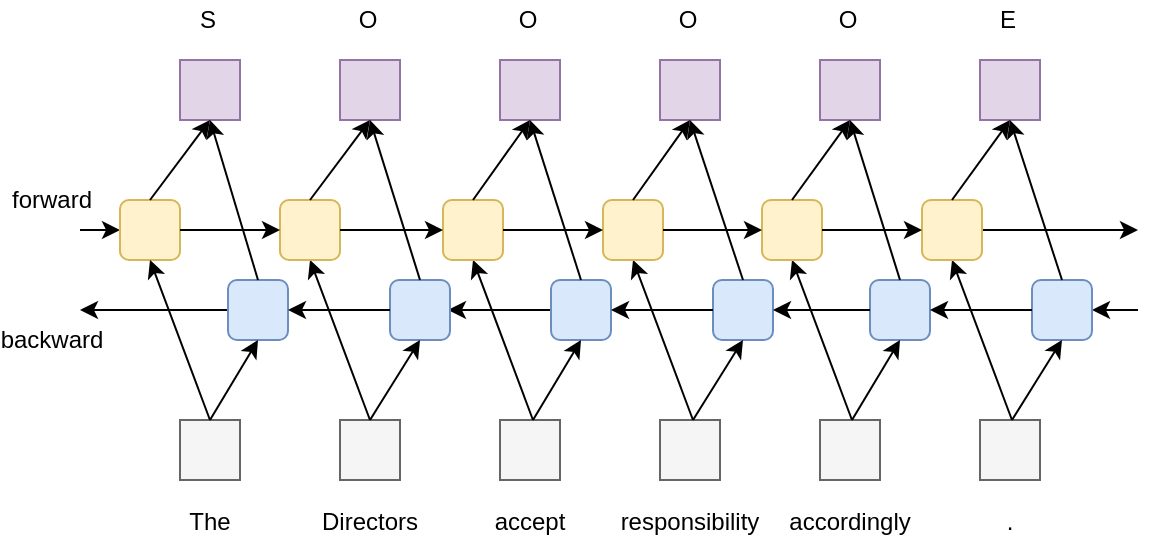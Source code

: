 <mxfile version="12.5.8" type="github">
  <diagram id="ZgA_se8g6kqFkw-I2ETg" name="Page-1">
    <mxGraphModel dx="1142" dy="617" grid="1" gridSize="10" guides="1" tooltips="1" connect="1" arrows="1" fold="1" page="1" pageScale="1" pageWidth="827" pageHeight="1169" math="0" shadow="0">
      <root>
        <mxCell id="0"/>
        <mxCell id="1" parent="0"/>
        <mxCell id="xjDYs35orbcpSof1dm27-84" value="" style="group" parent="1" vertex="1" connectable="0">
          <mxGeometry x="36" y="70" width="563" height="271" as="geometry"/>
        </mxCell>
        <mxCell id="ys9xgW5buFZI1dKk__pX-2" value="" style="whiteSpace=wrap;html=1;aspect=fixed;fillColor=#f5f5f5;strokeColor=#666666;fontColor=#333333;" parent="xjDYs35orbcpSof1dm27-84" vertex="1">
          <mxGeometry x="84" y="210" width="30" height="30" as="geometry"/>
        </mxCell>
        <mxCell id="ys9xgW5buFZI1dKk__pX-3" value="" style="whiteSpace=wrap;html=1;aspect=fixed;fillColor=#f5f5f5;strokeColor=#666666;fontColor=#333333;" parent="xjDYs35orbcpSof1dm27-84" vertex="1">
          <mxGeometry x="164" y="210" width="30" height="30" as="geometry"/>
        </mxCell>
        <mxCell id="ys9xgW5buFZI1dKk__pX-4" value="" style="whiteSpace=wrap;html=1;aspect=fixed;fillColor=#f5f5f5;strokeColor=#666666;fontColor=#333333;" parent="xjDYs35orbcpSof1dm27-84" vertex="1">
          <mxGeometry x="244" y="210" width="30" height="30" as="geometry"/>
        </mxCell>
        <mxCell id="ys9xgW5buFZI1dKk__pX-5" value="" style="whiteSpace=wrap;html=1;aspect=fixed;fillColor=#f5f5f5;strokeColor=#666666;fontColor=#333333;" parent="xjDYs35orbcpSof1dm27-84" vertex="1">
          <mxGeometry x="324" y="210" width="30" height="30" as="geometry"/>
        </mxCell>
        <mxCell id="ys9xgW5buFZI1dKk__pX-6" value="" style="whiteSpace=wrap;html=1;aspect=fixed;fillColor=#f5f5f5;strokeColor=#666666;fontColor=#333333;" parent="xjDYs35orbcpSof1dm27-84" vertex="1">
          <mxGeometry x="404" y="210" width="30" height="30" as="geometry"/>
        </mxCell>
        <mxCell id="ys9xgW5buFZI1dKk__pX-7" value="" style="whiteSpace=wrap;html=1;aspect=fixed;fillColor=#f5f5f5;strokeColor=#666666;fontColor=#333333;" parent="xjDYs35orbcpSof1dm27-84" vertex="1">
          <mxGeometry x="484" y="210" width="30" height="30" as="geometry"/>
        </mxCell>
        <mxCell id="xjDYs35orbcpSof1dm27-42" style="edgeStyle=none;rounded=0;orthogonalLoop=1;jettySize=auto;html=1;exitX=0;exitY=0.5;exitDx=0;exitDy=0;startArrow=none;startFill=0;endArrow=classic;endFill=1;" parent="xjDYs35orbcpSof1dm27-84" source="xjDYs35orbcpSof1dm27-1" edge="1">
          <mxGeometry relative="1" as="geometry">
            <mxPoint x="34" y="155" as="targetPoint"/>
          </mxGeometry>
        </mxCell>
        <mxCell id="xjDYs35orbcpSof1dm27-1" value="" style="rounded=1;whiteSpace=wrap;html=1;fillColor=#dae8fc;strokeColor=#6c8ebf;" parent="xjDYs35orbcpSof1dm27-84" vertex="1">
          <mxGeometry x="108" y="140" width="30" height="30" as="geometry"/>
        </mxCell>
        <mxCell id="xjDYs35orbcpSof1dm27-43" style="edgeStyle=none;rounded=0;orthogonalLoop=1;jettySize=auto;html=1;exitX=0;exitY=0.5;exitDx=0;exitDy=0;startArrow=classic;startFill=1;endArrow=none;endFill=0;" parent="xjDYs35orbcpSof1dm27-84" source="xjDYs35orbcpSof1dm27-2" edge="1">
          <mxGeometry relative="1" as="geometry">
            <mxPoint x="34" y="115" as="targetPoint"/>
          </mxGeometry>
        </mxCell>
        <mxCell id="xjDYs35orbcpSof1dm27-2" value="" style="rounded=1;whiteSpace=wrap;html=1;fillColor=#fff2cc;strokeColor=#d6b656;" parent="xjDYs35orbcpSof1dm27-84" vertex="1">
          <mxGeometry x="54" y="100" width="30" height="30" as="geometry"/>
        </mxCell>
        <mxCell id="xjDYs35orbcpSof1dm27-7" style="rounded=0;orthogonalLoop=1;jettySize=auto;html=1;exitX=0.5;exitY=0;exitDx=0;exitDy=0;entryX=0.5;entryY=1;entryDx=0;entryDy=0;" parent="xjDYs35orbcpSof1dm27-84" source="ys9xgW5buFZI1dKk__pX-2" target="xjDYs35orbcpSof1dm27-2" edge="1">
          <mxGeometry relative="1" as="geometry"/>
        </mxCell>
        <mxCell id="xjDYs35orbcpSof1dm27-4" value="" style="endArrow=classic;html=1;exitX=0.5;exitY=0;exitDx=0;exitDy=0;entryX=0.5;entryY=1;entryDx=0;entryDy=0;" parent="xjDYs35orbcpSof1dm27-84" source="ys9xgW5buFZI1dKk__pX-2" target="xjDYs35orbcpSof1dm27-1" edge="1">
          <mxGeometry width="50" height="50" relative="1" as="geometry">
            <mxPoint x="54" y="310" as="sourcePoint"/>
            <mxPoint x="104" y="260" as="targetPoint"/>
          </mxGeometry>
        </mxCell>
        <mxCell id="xjDYs35orbcpSof1dm27-8" style="rounded=0;orthogonalLoop=1;jettySize=auto;html=1;exitX=0.5;exitY=0;exitDx=0;exitDy=0;entryX=0.5;entryY=1;entryDx=0;entryDy=0;" parent="xjDYs35orbcpSof1dm27-84" target="xjDYs35orbcpSof1dm27-10" edge="1">
          <mxGeometry relative="1" as="geometry">
            <mxPoint x="179" y="210" as="sourcePoint"/>
          </mxGeometry>
        </mxCell>
        <mxCell id="xjDYs35orbcpSof1dm27-40" style="edgeStyle=none;rounded=0;orthogonalLoop=1;jettySize=auto;html=1;exitX=1;exitY=0.5;exitDx=0;exitDy=0;entryX=0;entryY=0.5;entryDx=0;entryDy=0;startArrow=classic;startFill=1;endArrow=none;endFill=0;" parent="xjDYs35orbcpSof1dm27-84" target="xjDYs35orbcpSof1dm27-13" edge="1">
          <mxGeometry relative="1" as="geometry">
            <mxPoint x="218" y="155" as="sourcePoint"/>
          </mxGeometry>
        </mxCell>
        <mxCell id="xjDYs35orbcpSof1dm27-9" value="" style="rounded=1;whiteSpace=wrap;html=1;fillColor=#dae8fc;strokeColor=#6c8ebf;" parent="xjDYs35orbcpSof1dm27-84" vertex="1">
          <mxGeometry x="189" y="140" width="30" height="30" as="geometry"/>
        </mxCell>
        <mxCell id="xjDYs35orbcpSof1dm27-41" style="edgeStyle=none;rounded=0;orthogonalLoop=1;jettySize=auto;html=1;exitX=1;exitY=0.5;exitDx=0;exitDy=0;entryX=0;entryY=0.5;entryDx=0;entryDy=0;startArrow=classic;startFill=1;endArrow=none;endFill=0;" parent="xjDYs35orbcpSof1dm27-84" source="xjDYs35orbcpSof1dm27-1" target="xjDYs35orbcpSof1dm27-9" edge="1">
          <mxGeometry relative="1" as="geometry"/>
        </mxCell>
        <mxCell id="xjDYs35orbcpSof1dm27-10" value="" style="rounded=1;whiteSpace=wrap;html=1;fillColor=#fff2cc;strokeColor=#d6b656;" parent="xjDYs35orbcpSof1dm27-84" vertex="1">
          <mxGeometry x="134" y="100" width="30" height="30" as="geometry"/>
        </mxCell>
        <mxCell id="xjDYs35orbcpSof1dm27-44" style="edgeStyle=none;rounded=0;orthogonalLoop=1;jettySize=auto;html=1;exitX=1;exitY=0.5;exitDx=0;exitDy=0;entryX=0;entryY=0.5;entryDx=0;entryDy=0;startArrow=none;startFill=0;endArrow=classic;endFill=1;" parent="xjDYs35orbcpSof1dm27-84" source="xjDYs35orbcpSof1dm27-2" target="xjDYs35orbcpSof1dm27-10" edge="1">
          <mxGeometry relative="1" as="geometry"/>
        </mxCell>
        <mxCell id="xjDYs35orbcpSof1dm27-11" value="" style="endArrow=classic;html=1;exitX=0.5;exitY=0;exitDx=0;exitDy=0;entryX=0.5;entryY=1;entryDx=0;entryDy=0;" parent="xjDYs35orbcpSof1dm27-84" target="xjDYs35orbcpSof1dm27-9" edge="1">
          <mxGeometry width="50" height="50" relative="1" as="geometry">
            <mxPoint x="179" y="210" as="sourcePoint"/>
            <mxPoint x="184" y="260" as="targetPoint"/>
          </mxGeometry>
        </mxCell>
        <mxCell id="xjDYs35orbcpSof1dm27-12" style="rounded=0;orthogonalLoop=1;jettySize=auto;html=1;exitX=0.5;exitY=0;exitDx=0;exitDy=0;entryX=0.5;entryY=1;entryDx=0;entryDy=0;" parent="xjDYs35orbcpSof1dm27-84" target="xjDYs35orbcpSof1dm27-14" edge="1">
          <mxGeometry relative="1" as="geometry">
            <mxPoint x="260.5" y="210" as="sourcePoint"/>
          </mxGeometry>
        </mxCell>
        <mxCell id="xjDYs35orbcpSof1dm27-13" value="" style="rounded=1;whiteSpace=wrap;html=1;fillColor=#dae8fc;strokeColor=#6c8ebf;" parent="xjDYs35orbcpSof1dm27-84" vertex="1">
          <mxGeometry x="269.5" y="140" width="30" height="30" as="geometry"/>
        </mxCell>
        <mxCell id="xjDYs35orbcpSof1dm27-14" value="" style="rounded=1;whiteSpace=wrap;html=1;fillColor=#fff2cc;strokeColor=#d6b656;" parent="xjDYs35orbcpSof1dm27-84" vertex="1">
          <mxGeometry x="215.5" y="100" width="30" height="30" as="geometry"/>
        </mxCell>
        <mxCell id="xjDYs35orbcpSof1dm27-45" style="edgeStyle=none;rounded=0;orthogonalLoop=1;jettySize=auto;html=1;exitX=1;exitY=0.5;exitDx=0;exitDy=0;entryX=0;entryY=0.5;entryDx=0;entryDy=0;startArrow=none;startFill=0;endArrow=classic;endFill=1;" parent="xjDYs35orbcpSof1dm27-84" source="xjDYs35orbcpSof1dm27-10" target="xjDYs35orbcpSof1dm27-14" edge="1">
          <mxGeometry relative="1" as="geometry"/>
        </mxCell>
        <mxCell id="xjDYs35orbcpSof1dm27-15" value="" style="endArrow=classic;html=1;exitX=0.5;exitY=0;exitDx=0;exitDy=0;entryX=0.5;entryY=1;entryDx=0;entryDy=0;" parent="xjDYs35orbcpSof1dm27-84" target="xjDYs35orbcpSof1dm27-13" edge="1">
          <mxGeometry width="50" height="50" relative="1" as="geometry">
            <mxPoint x="260.5" y="210" as="sourcePoint"/>
            <mxPoint x="265.5" y="260" as="targetPoint"/>
          </mxGeometry>
        </mxCell>
        <mxCell id="xjDYs35orbcpSof1dm27-16" style="rounded=0;orthogonalLoop=1;jettySize=auto;html=1;exitX=0.5;exitY=0;exitDx=0;exitDy=0;entryX=0.5;entryY=1;entryDx=0;entryDy=0;" parent="xjDYs35orbcpSof1dm27-84" target="xjDYs35orbcpSof1dm27-18" edge="1">
          <mxGeometry relative="1" as="geometry">
            <mxPoint x="340.5" y="210" as="sourcePoint"/>
          </mxGeometry>
        </mxCell>
        <mxCell id="xjDYs35orbcpSof1dm27-17" value="" style="rounded=1;whiteSpace=wrap;html=1;fillColor=#dae8fc;strokeColor=#6c8ebf;" parent="xjDYs35orbcpSof1dm27-84" vertex="1">
          <mxGeometry x="350.5" y="140" width="30" height="30" as="geometry"/>
        </mxCell>
        <mxCell id="xjDYs35orbcpSof1dm27-39" style="edgeStyle=none;rounded=0;orthogonalLoop=1;jettySize=auto;html=1;exitX=1;exitY=0.5;exitDx=0;exitDy=0;entryX=0;entryY=0.5;entryDx=0;entryDy=0;startArrow=classic;startFill=1;endArrow=none;endFill=0;" parent="xjDYs35orbcpSof1dm27-84" source="xjDYs35orbcpSof1dm27-13" target="xjDYs35orbcpSof1dm27-17" edge="1">
          <mxGeometry relative="1" as="geometry"/>
        </mxCell>
        <mxCell id="xjDYs35orbcpSof1dm27-18" value="" style="rounded=1;whiteSpace=wrap;html=1;fillColor=#fff2cc;strokeColor=#d6b656;" parent="xjDYs35orbcpSof1dm27-84" vertex="1">
          <mxGeometry x="295.5" y="100" width="30" height="30" as="geometry"/>
        </mxCell>
        <mxCell id="xjDYs35orbcpSof1dm27-46" style="edgeStyle=none;rounded=0;orthogonalLoop=1;jettySize=auto;html=1;exitX=1;exitY=0.5;exitDx=0;exitDy=0;entryX=0;entryY=0.5;entryDx=0;entryDy=0;startArrow=none;startFill=0;endArrow=classic;endFill=1;" parent="xjDYs35orbcpSof1dm27-84" source="xjDYs35orbcpSof1dm27-14" target="xjDYs35orbcpSof1dm27-18" edge="1">
          <mxGeometry relative="1" as="geometry"/>
        </mxCell>
        <mxCell id="xjDYs35orbcpSof1dm27-19" value="" style="endArrow=classic;html=1;exitX=0.5;exitY=0;exitDx=0;exitDy=0;entryX=0.5;entryY=1;entryDx=0;entryDy=0;" parent="xjDYs35orbcpSof1dm27-84" target="xjDYs35orbcpSof1dm27-17" edge="1">
          <mxGeometry width="50" height="50" relative="1" as="geometry">
            <mxPoint x="340.5" y="210" as="sourcePoint"/>
            <mxPoint x="345.5" y="260" as="targetPoint"/>
          </mxGeometry>
        </mxCell>
        <mxCell id="xjDYs35orbcpSof1dm27-20" style="rounded=0;orthogonalLoop=1;jettySize=auto;html=1;exitX=0.5;exitY=0;exitDx=0;exitDy=0;entryX=0.5;entryY=1;entryDx=0;entryDy=0;" parent="xjDYs35orbcpSof1dm27-84" target="xjDYs35orbcpSof1dm27-22" edge="1">
          <mxGeometry relative="1" as="geometry">
            <mxPoint x="420" y="210" as="sourcePoint"/>
          </mxGeometry>
        </mxCell>
        <mxCell id="xjDYs35orbcpSof1dm27-21" value="" style="rounded=1;whiteSpace=wrap;html=1;fillColor=#dae8fc;strokeColor=#6c8ebf;" parent="xjDYs35orbcpSof1dm27-84" vertex="1">
          <mxGeometry x="429" y="140" width="30" height="30" as="geometry"/>
        </mxCell>
        <mxCell id="xjDYs35orbcpSof1dm27-38" style="edgeStyle=none;rounded=0;orthogonalLoop=1;jettySize=auto;html=1;exitX=1;exitY=0.5;exitDx=0;exitDy=0;entryX=0;entryY=0.5;entryDx=0;entryDy=0;startArrow=classic;startFill=1;endArrow=none;endFill=0;" parent="xjDYs35orbcpSof1dm27-84" source="xjDYs35orbcpSof1dm27-17" target="xjDYs35orbcpSof1dm27-21" edge="1">
          <mxGeometry relative="1" as="geometry"/>
        </mxCell>
        <mxCell id="xjDYs35orbcpSof1dm27-22" value="" style="rounded=1;whiteSpace=wrap;html=1;fillColor=#fff2cc;strokeColor=#d6b656;" parent="xjDYs35orbcpSof1dm27-84" vertex="1">
          <mxGeometry x="375" y="100" width="30" height="30" as="geometry"/>
        </mxCell>
        <mxCell id="xjDYs35orbcpSof1dm27-47" style="edgeStyle=none;rounded=0;orthogonalLoop=1;jettySize=auto;html=1;exitX=1;exitY=0.5;exitDx=0;exitDy=0;entryX=0;entryY=0.5;entryDx=0;entryDy=0;startArrow=none;startFill=0;endArrow=classic;endFill=1;" parent="xjDYs35orbcpSof1dm27-84" source="xjDYs35orbcpSof1dm27-18" target="xjDYs35orbcpSof1dm27-22" edge="1">
          <mxGeometry relative="1" as="geometry"/>
        </mxCell>
        <mxCell id="xjDYs35orbcpSof1dm27-23" value="" style="endArrow=classic;html=1;exitX=0.5;exitY=0;exitDx=0;exitDy=0;entryX=0.5;entryY=1;entryDx=0;entryDy=0;" parent="xjDYs35orbcpSof1dm27-84" target="xjDYs35orbcpSof1dm27-21" edge="1">
          <mxGeometry width="50" height="50" relative="1" as="geometry">
            <mxPoint x="420" y="210" as="sourcePoint"/>
            <mxPoint x="425" y="260" as="targetPoint"/>
          </mxGeometry>
        </mxCell>
        <mxCell id="xjDYs35orbcpSof1dm27-24" style="rounded=0;orthogonalLoop=1;jettySize=auto;html=1;exitX=0.5;exitY=0;exitDx=0;exitDy=0;entryX=0.5;entryY=1;entryDx=0;entryDy=0;" parent="xjDYs35orbcpSof1dm27-84" target="xjDYs35orbcpSof1dm27-26" edge="1">
          <mxGeometry relative="1" as="geometry">
            <mxPoint x="500" y="210" as="sourcePoint"/>
          </mxGeometry>
        </mxCell>
        <mxCell id="xjDYs35orbcpSof1dm27-29" style="edgeStyle=none;rounded=0;orthogonalLoop=1;jettySize=auto;html=1;exitX=1;exitY=0.5;exitDx=0;exitDy=0;startArrow=classic;startFill=1;endArrow=none;endFill=0;" parent="xjDYs35orbcpSof1dm27-84" source="xjDYs35orbcpSof1dm27-25" edge="1">
          <mxGeometry relative="1" as="geometry">
            <mxPoint x="563" y="155" as="targetPoint"/>
          </mxGeometry>
        </mxCell>
        <mxCell id="xjDYs35orbcpSof1dm27-25" value="" style="rounded=1;whiteSpace=wrap;html=1;fillColor=#dae8fc;strokeColor=#6c8ebf;" parent="xjDYs35orbcpSof1dm27-84" vertex="1">
          <mxGeometry x="510" y="140" width="30" height="30" as="geometry"/>
        </mxCell>
        <mxCell id="xjDYs35orbcpSof1dm27-33" style="edgeStyle=none;rounded=0;orthogonalLoop=1;jettySize=auto;html=1;exitX=1;exitY=0.5;exitDx=0;exitDy=0;entryX=0;entryY=0.5;entryDx=0;entryDy=0;startArrow=classic;startFill=1;endArrow=none;endFill=0;" parent="xjDYs35orbcpSof1dm27-84" source="xjDYs35orbcpSof1dm27-21" target="xjDYs35orbcpSof1dm27-25" edge="1">
          <mxGeometry relative="1" as="geometry"/>
        </mxCell>
        <mxCell id="xjDYs35orbcpSof1dm27-49" style="edgeStyle=none;rounded=0;orthogonalLoop=1;jettySize=auto;html=1;exitX=1;exitY=0.5;exitDx=0;exitDy=0;startArrow=none;startFill=0;endArrow=classic;endFill=1;" parent="xjDYs35orbcpSof1dm27-84" source="xjDYs35orbcpSof1dm27-26" edge="1">
          <mxGeometry relative="1" as="geometry">
            <mxPoint x="563" y="115" as="targetPoint"/>
          </mxGeometry>
        </mxCell>
        <mxCell id="xjDYs35orbcpSof1dm27-26" value="" style="rounded=1;whiteSpace=wrap;html=1;fillColor=#fff2cc;strokeColor=#d6b656;" parent="xjDYs35orbcpSof1dm27-84" vertex="1">
          <mxGeometry x="455" y="100" width="30" height="30" as="geometry"/>
        </mxCell>
        <mxCell id="xjDYs35orbcpSof1dm27-48" style="edgeStyle=none;rounded=0;orthogonalLoop=1;jettySize=auto;html=1;exitX=1;exitY=0.5;exitDx=0;exitDy=0;entryX=0;entryY=0.5;entryDx=0;entryDy=0;startArrow=none;startFill=0;endArrow=classic;endFill=1;" parent="xjDYs35orbcpSof1dm27-84" source="xjDYs35orbcpSof1dm27-22" target="xjDYs35orbcpSof1dm27-26" edge="1">
          <mxGeometry relative="1" as="geometry"/>
        </mxCell>
        <mxCell id="xjDYs35orbcpSof1dm27-27" value="" style="endArrow=classic;html=1;exitX=0.5;exitY=0;exitDx=0;exitDy=0;entryX=0.5;entryY=1;entryDx=0;entryDy=0;" parent="xjDYs35orbcpSof1dm27-84" target="xjDYs35orbcpSof1dm27-25" edge="1">
          <mxGeometry width="50" height="50" relative="1" as="geometry">
            <mxPoint x="500" y="210" as="sourcePoint"/>
            <mxPoint x="505" y="260" as="targetPoint"/>
          </mxGeometry>
        </mxCell>
        <mxCell id="xjDYs35orbcpSof1dm27-50" value="The" style="text;html=1;strokeColor=none;fillColor=none;align=center;verticalAlign=middle;whiteSpace=wrap;rounded=0;" parent="xjDYs35orbcpSof1dm27-84" vertex="1">
          <mxGeometry x="79" y="251" width="40" height="20" as="geometry"/>
        </mxCell>
        <mxCell id="xjDYs35orbcpSof1dm27-51" value="Directors" style="text;html=1;strokeColor=none;fillColor=none;align=center;verticalAlign=middle;whiteSpace=wrap;rounded=0;" parent="xjDYs35orbcpSof1dm27-84" vertex="1">
          <mxGeometry x="159" y="251" width="40" height="20" as="geometry"/>
        </mxCell>
        <mxCell id="xjDYs35orbcpSof1dm27-52" value="accept" style="text;html=1;strokeColor=none;fillColor=none;align=center;verticalAlign=middle;whiteSpace=wrap;rounded=0;" parent="xjDYs35orbcpSof1dm27-84" vertex="1">
          <mxGeometry x="239" y="251" width="40" height="20" as="geometry"/>
        </mxCell>
        <mxCell id="xjDYs35orbcpSof1dm27-53" value="responsibility" style="text;html=1;strokeColor=none;fillColor=none;align=center;verticalAlign=middle;whiteSpace=wrap;rounded=0;" parent="xjDYs35orbcpSof1dm27-84" vertex="1">
          <mxGeometry x="319" y="251" width="40" height="20" as="geometry"/>
        </mxCell>
        <mxCell id="xjDYs35orbcpSof1dm27-54" value="accordingly" style="text;html=1;strokeColor=none;fillColor=none;align=center;verticalAlign=middle;whiteSpace=wrap;rounded=0;" parent="xjDYs35orbcpSof1dm27-84" vertex="1">
          <mxGeometry x="399" y="251" width="40" height="20" as="geometry"/>
        </mxCell>
        <mxCell id="xjDYs35orbcpSof1dm27-55" value="." style="text;html=1;strokeColor=none;fillColor=none;align=center;verticalAlign=middle;whiteSpace=wrap;rounded=0;" parent="xjDYs35orbcpSof1dm27-84" vertex="1">
          <mxGeometry x="479" y="251" width="40" height="20" as="geometry"/>
        </mxCell>
        <mxCell id="xjDYs35orbcpSof1dm27-56" value="backward" style="text;html=1;strokeColor=none;fillColor=none;align=center;verticalAlign=middle;whiteSpace=wrap;rounded=0;" parent="xjDYs35orbcpSof1dm27-84" vertex="1">
          <mxGeometry y="160" width="40" height="20" as="geometry"/>
        </mxCell>
        <mxCell id="xjDYs35orbcpSof1dm27-57" value="forward" style="text;html=1;strokeColor=none;fillColor=none;align=center;verticalAlign=middle;whiteSpace=wrap;rounded=0;" parent="xjDYs35orbcpSof1dm27-84" vertex="1">
          <mxGeometry y="90" width="40" height="20" as="geometry"/>
        </mxCell>
        <mxCell id="xjDYs35orbcpSof1dm27-59" value="" style="whiteSpace=wrap;html=1;aspect=fixed;fillColor=#e1d5e7;strokeColor=#9673a6;" parent="xjDYs35orbcpSof1dm27-84" vertex="1">
          <mxGeometry x="84" y="30" width="30" height="30" as="geometry"/>
        </mxCell>
        <mxCell id="xjDYs35orbcpSof1dm27-67" style="edgeStyle=none;rounded=0;orthogonalLoop=1;jettySize=auto;html=1;exitX=0.5;exitY=0;exitDx=0;exitDy=0;startArrow=none;startFill=0;endArrow=classic;endFill=1;entryX=0.5;entryY=1;entryDx=0;entryDy=0;" parent="xjDYs35orbcpSof1dm27-84" source="xjDYs35orbcpSof1dm27-1" target="xjDYs35orbcpSof1dm27-59" edge="1">
          <mxGeometry relative="1" as="geometry">
            <mxPoint x="94" y="60" as="targetPoint"/>
          </mxGeometry>
        </mxCell>
        <mxCell id="xjDYs35orbcpSof1dm27-65" style="edgeStyle=none;rounded=0;orthogonalLoop=1;jettySize=auto;html=1;exitX=0.5;exitY=0;exitDx=0;exitDy=0;entryX=0.5;entryY=1;entryDx=0;entryDy=0;startArrow=none;startFill=0;endArrow=classic;endFill=1;" parent="xjDYs35orbcpSof1dm27-84" source="xjDYs35orbcpSof1dm27-2" target="xjDYs35orbcpSof1dm27-59" edge="1">
          <mxGeometry relative="1" as="geometry"/>
        </mxCell>
        <mxCell id="xjDYs35orbcpSof1dm27-60" value="" style="whiteSpace=wrap;html=1;aspect=fixed;fillColor=#e1d5e7;strokeColor=#9673a6;" parent="xjDYs35orbcpSof1dm27-84" vertex="1">
          <mxGeometry x="164" y="30" width="30" height="30" as="geometry"/>
        </mxCell>
        <mxCell id="xjDYs35orbcpSof1dm27-69" style="edgeStyle=none;rounded=0;orthogonalLoop=1;jettySize=auto;html=1;exitX=0.5;exitY=0;exitDx=0;exitDy=0;startArrow=none;startFill=0;endArrow=classic;endFill=1;entryX=0.5;entryY=1;entryDx=0;entryDy=0;" parent="xjDYs35orbcpSof1dm27-84" source="xjDYs35orbcpSof1dm27-9" target="xjDYs35orbcpSof1dm27-60" edge="1">
          <mxGeometry relative="1" as="geometry">
            <mxPoint x="184" y="60" as="targetPoint"/>
          </mxGeometry>
        </mxCell>
        <mxCell id="xjDYs35orbcpSof1dm27-68" style="edgeStyle=none;rounded=0;orthogonalLoop=1;jettySize=auto;html=1;exitX=0.5;exitY=0;exitDx=0;exitDy=0;entryX=0.5;entryY=1;entryDx=0;entryDy=0;startArrow=none;startFill=0;endArrow=classic;endFill=1;" parent="xjDYs35orbcpSof1dm27-84" source="xjDYs35orbcpSof1dm27-10" target="xjDYs35orbcpSof1dm27-60" edge="1">
          <mxGeometry relative="1" as="geometry"/>
        </mxCell>
        <mxCell id="xjDYs35orbcpSof1dm27-61" value="" style="whiteSpace=wrap;html=1;aspect=fixed;fillColor=#e1d5e7;strokeColor=#9673a6;" parent="xjDYs35orbcpSof1dm27-84" vertex="1">
          <mxGeometry x="244" y="30" width="30" height="30" as="geometry"/>
        </mxCell>
        <mxCell id="xjDYs35orbcpSof1dm27-71" style="edgeStyle=none;rounded=0;orthogonalLoop=1;jettySize=auto;html=1;exitX=0.5;exitY=0;exitDx=0;exitDy=0;entryX=0.5;entryY=1;entryDx=0;entryDy=0;startArrow=none;startFill=0;endArrow=classic;endFill=1;" parent="xjDYs35orbcpSof1dm27-84" source="xjDYs35orbcpSof1dm27-13" target="xjDYs35orbcpSof1dm27-61" edge="1">
          <mxGeometry relative="1" as="geometry"/>
        </mxCell>
        <mxCell id="xjDYs35orbcpSof1dm27-70" style="edgeStyle=none;rounded=0;orthogonalLoop=1;jettySize=auto;html=1;exitX=0.5;exitY=0;exitDx=0;exitDy=0;entryX=0.5;entryY=1;entryDx=0;entryDy=0;startArrow=none;startFill=0;endArrow=classic;endFill=1;" parent="xjDYs35orbcpSof1dm27-84" source="xjDYs35orbcpSof1dm27-14" target="xjDYs35orbcpSof1dm27-61" edge="1">
          <mxGeometry relative="1" as="geometry"/>
        </mxCell>
        <mxCell id="xjDYs35orbcpSof1dm27-62" value="" style="whiteSpace=wrap;html=1;aspect=fixed;fillColor=#e1d5e7;strokeColor=#9673a6;" parent="xjDYs35orbcpSof1dm27-84" vertex="1">
          <mxGeometry x="324" y="30" width="30" height="30" as="geometry"/>
        </mxCell>
        <mxCell id="xjDYs35orbcpSof1dm27-73" style="edgeStyle=none;rounded=0;orthogonalLoop=1;jettySize=auto;html=1;exitX=0.5;exitY=0;exitDx=0;exitDy=0;startArrow=none;startFill=0;endArrow=classic;endFill=1;entryX=0.5;entryY=1;entryDx=0;entryDy=0;" parent="xjDYs35orbcpSof1dm27-84" source="xjDYs35orbcpSof1dm27-17" target="xjDYs35orbcpSof1dm27-62" edge="1">
          <mxGeometry relative="1" as="geometry">
            <mxPoint x="344" y="60" as="targetPoint"/>
          </mxGeometry>
        </mxCell>
        <mxCell id="xjDYs35orbcpSof1dm27-72" style="edgeStyle=none;rounded=0;orthogonalLoop=1;jettySize=auto;html=1;exitX=0.5;exitY=0;exitDx=0;exitDy=0;entryX=0.5;entryY=1;entryDx=0;entryDy=0;startArrow=none;startFill=0;endArrow=classic;endFill=1;" parent="xjDYs35orbcpSof1dm27-84" source="xjDYs35orbcpSof1dm27-18" target="xjDYs35orbcpSof1dm27-62" edge="1">
          <mxGeometry relative="1" as="geometry"/>
        </mxCell>
        <mxCell id="xjDYs35orbcpSof1dm27-63" value="" style="whiteSpace=wrap;html=1;aspect=fixed;fillColor=#e1d5e7;strokeColor=#9673a6;" parent="xjDYs35orbcpSof1dm27-84" vertex="1">
          <mxGeometry x="404" y="30" width="30" height="30" as="geometry"/>
        </mxCell>
        <mxCell id="xjDYs35orbcpSof1dm27-75" style="edgeStyle=none;rounded=0;orthogonalLoop=1;jettySize=auto;html=1;exitX=0.5;exitY=0;exitDx=0;exitDy=0;entryX=0.5;entryY=1;entryDx=0;entryDy=0;startArrow=none;startFill=0;endArrow=classic;endFill=1;" parent="xjDYs35orbcpSof1dm27-84" source="xjDYs35orbcpSof1dm27-21" target="xjDYs35orbcpSof1dm27-63" edge="1">
          <mxGeometry relative="1" as="geometry"/>
        </mxCell>
        <mxCell id="xjDYs35orbcpSof1dm27-74" style="edgeStyle=none;rounded=0;orthogonalLoop=1;jettySize=auto;html=1;exitX=0.5;exitY=0;exitDx=0;exitDy=0;entryX=0.5;entryY=1;entryDx=0;entryDy=0;startArrow=none;startFill=0;endArrow=classic;endFill=1;" parent="xjDYs35orbcpSof1dm27-84" source="xjDYs35orbcpSof1dm27-22" target="xjDYs35orbcpSof1dm27-63" edge="1">
          <mxGeometry relative="1" as="geometry"/>
        </mxCell>
        <mxCell id="xjDYs35orbcpSof1dm27-64" value="" style="whiteSpace=wrap;html=1;aspect=fixed;fillColor=#e1d5e7;strokeColor=#9673a6;" parent="xjDYs35orbcpSof1dm27-84" vertex="1">
          <mxGeometry x="484" y="30" width="30" height="30" as="geometry"/>
        </mxCell>
        <mxCell id="xjDYs35orbcpSof1dm27-77" style="edgeStyle=none;rounded=0;orthogonalLoop=1;jettySize=auto;html=1;exitX=0.5;exitY=0;exitDx=0;exitDy=0;entryX=0.5;entryY=1;entryDx=0;entryDy=0;startArrow=none;startFill=0;endArrow=classic;endFill=1;" parent="xjDYs35orbcpSof1dm27-84" source="xjDYs35orbcpSof1dm27-25" target="xjDYs35orbcpSof1dm27-64" edge="1">
          <mxGeometry relative="1" as="geometry"/>
        </mxCell>
        <mxCell id="xjDYs35orbcpSof1dm27-78" value="S" style="text;html=1;strokeColor=none;fillColor=none;align=center;verticalAlign=middle;whiteSpace=wrap;rounded=0;" parent="xjDYs35orbcpSof1dm27-84" vertex="1">
          <mxGeometry x="78" width="40" height="20" as="geometry"/>
        </mxCell>
        <mxCell id="xjDYs35orbcpSof1dm27-79" value="O" style="text;html=1;strokeColor=none;fillColor=none;align=center;verticalAlign=middle;whiteSpace=wrap;rounded=0;" parent="xjDYs35orbcpSof1dm27-84" vertex="1">
          <mxGeometry x="158" width="40" height="20" as="geometry"/>
        </mxCell>
        <mxCell id="xjDYs35orbcpSof1dm27-80" value="O" style="text;html=1;strokeColor=none;fillColor=none;align=center;verticalAlign=middle;whiteSpace=wrap;rounded=0;" parent="xjDYs35orbcpSof1dm27-84" vertex="1">
          <mxGeometry x="238" width="40" height="20" as="geometry"/>
        </mxCell>
        <mxCell id="xjDYs35orbcpSof1dm27-81" value="O" style="text;html=1;strokeColor=none;fillColor=none;align=center;verticalAlign=middle;whiteSpace=wrap;rounded=0;" parent="xjDYs35orbcpSof1dm27-84" vertex="1">
          <mxGeometry x="318" width="40" height="20" as="geometry"/>
        </mxCell>
        <mxCell id="xjDYs35orbcpSof1dm27-82" value="O" style="text;html=1;strokeColor=none;fillColor=none;align=center;verticalAlign=middle;whiteSpace=wrap;rounded=0;" parent="xjDYs35orbcpSof1dm27-84" vertex="1">
          <mxGeometry x="398" width="40" height="20" as="geometry"/>
        </mxCell>
        <mxCell id="xjDYs35orbcpSof1dm27-83" value="E" style="text;html=1;strokeColor=none;fillColor=none;align=center;verticalAlign=middle;whiteSpace=wrap;rounded=0;" parent="xjDYs35orbcpSof1dm27-84" vertex="1">
          <mxGeometry x="478" width="40" height="20" as="geometry"/>
        </mxCell>
        <mxCell id="xjDYs35orbcpSof1dm27-76" style="edgeStyle=none;rounded=0;orthogonalLoop=1;jettySize=auto;html=1;exitX=0.5;exitY=0;exitDx=0;exitDy=0;entryX=0.5;entryY=1;entryDx=0;entryDy=0;startArrow=none;startFill=0;endArrow=classic;endFill=1;" parent="xjDYs35orbcpSof1dm27-84" source="xjDYs35orbcpSof1dm27-26" target="xjDYs35orbcpSof1dm27-64" edge="1">
          <mxGeometry relative="1" as="geometry"/>
        </mxCell>
      </root>
    </mxGraphModel>
  </diagram>
</mxfile>

